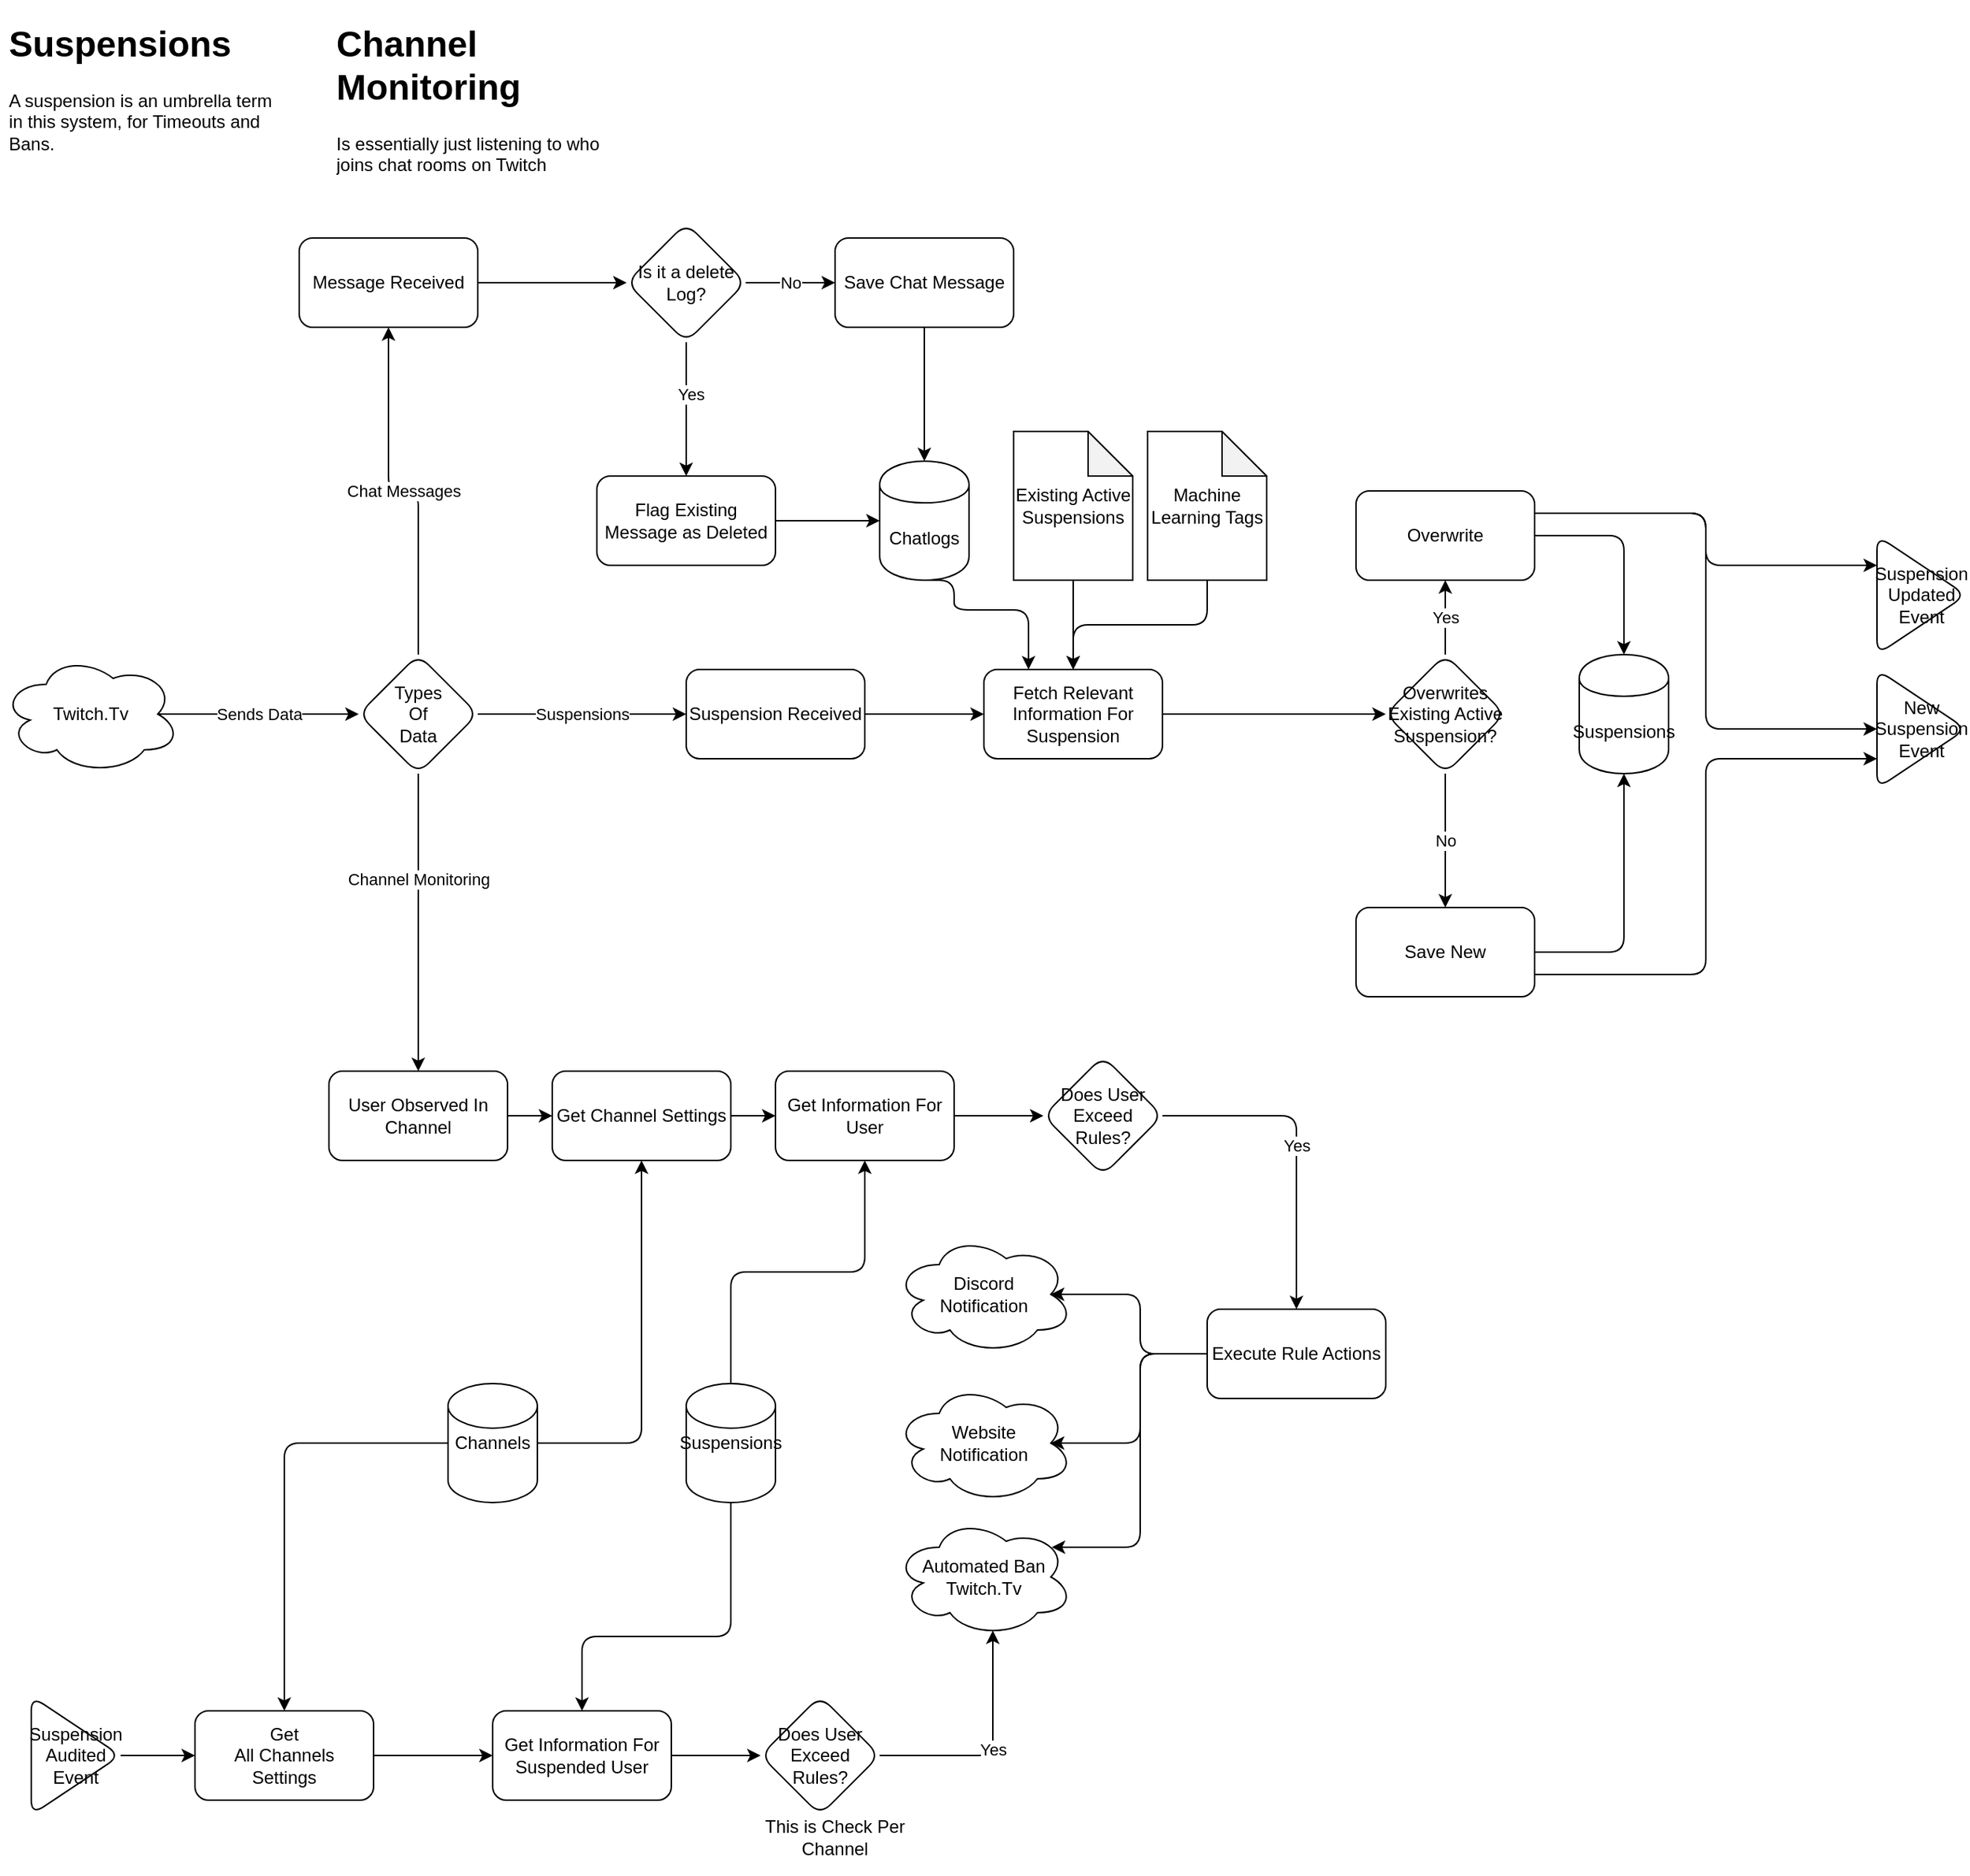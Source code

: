 <mxfile version="13.5.8" type="device"><diagram id="ug4w9c_GWY133pczmPZT" name="Page-1"><mxGraphModel dx="1355" dy="1137" grid="1" gridSize="10" guides="1" tooltips="1" connect="1" arrows="1" fold="1" page="0" pageScale="1" pageWidth="827" pageHeight="1169" background="none" math="0" shadow="0"><root><mxCell id="0"/><mxCell id="1" parent="0"/><mxCell id="sKLDBW4t-el8O_9oRjPh-5" value="Suspensions" style="edgeStyle=orthogonalEdgeStyle;orthogonalLoop=1;jettySize=auto;html=1;exitX=1;exitY=0.5;exitDx=0;exitDy=0;" parent="1" source="sKLDBW4t-el8O_9oRjPh-2" target="sKLDBW4t-el8O_9oRjPh-4" edge="1"><mxGeometry relative="1" as="geometry"><mxPoint x="560" y="420" as="sourcePoint"/></mxGeometry></mxCell><mxCell id="sKLDBW4t-el8O_9oRjPh-7" value="Chat Messages" style="edgeStyle=orthogonalEdgeStyle;orthogonalLoop=1;jettySize=auto;html=1;exitX=0.5;exitY=0;exitDx=0;exitDy=0;" parent="1" source="sKLDBW4t-el8O_9oRjPh-2" target="sKLDBW4t-el8O_9oRjPh-6" edge="1"><mxGeometry relative="1" as="geometry"/></mxCell><mxCell id="sKLDBW4t-el8O_9oRjPh-9" value="" style="edgeStyle=orthogonalEdgeStyle;orthogonalLoop=1;jettySize=auto;html=1;" parent="1" source="sKLDBW4t-el8O_9oRjPh-2" target="sKLDBW4t-el8O_9oRjPh-8" edge="1"><mxGeometry relative="1" as="geometry"/></mxCell><mxCell id="sKLDBW4t-el8O_9oRjPh-10" value="Channel Monitoring" style="edgeLabel;html=1;align=center;verticalAlign=middle;resizable=0;points=[];rounded=1;" parent="sKLDBW4t-el8O_9oRjPh-9" vertex="1" connectable="0"><mxGeometry x="-0.289" relative="1" as="geometry"><mxPoint as="offset"/></mxGeometry></mxCell><mxCell id="sKLDBW4t-el8O_9oRjPh-2" value="Types &lt;br&gt;Of &lt;br&gt;Data" style="rhombus;whiteSpace=wrap;html=1;rounded=1;" parent="1" vertex="1"><mxGeometry x="260" y="260" width="80" height="80" as="geometry"/></mxCell><mxCell id="sKLDBW4t-el8O_9oRjPh-12" value="" style="edgeStyle=orthogonalEdgeStyle;orthogonalLoop=1;jettySize=auto;html=1;" parent="1" source="sKLDBW4t-el8O_9oRjPh-4" target="sKLDBW4t-el8O_9oRjPh-11" edge="1"><mxGeometry relative="1" as="geometry"/></mxCell><mxCell id="sKLDBW4t-el8O_9oRjPh-4" value="Suspension Received" style="whiteSpace=wrap;html=1;rounded=1;" parent="1" vertex="1"><mxGeometry x="480" y="270" width="120" height="60" as="geometry"/></mxCell><mxCell id="sKLDBW4t-el8O_9oRjPh-48" value="" style="edgeStyle=orthogonalEdgeStyle;orthogonalLoop=1;jettySize=auto;html=1;" parent="1" source="sKLDBW4t-el8O_9oRjPh-6" target="sKLDBW4t-el8O_9oRjPh-47" edge="1"><mxGeometry relative="1" as="geometry"/></mxCell><mxCell id="sKLDBW4t-el8O_9oRjPh-6" value="Message Received" style="whiteSpace=wrap;html=1;rounded=1;" parent="1" vertex="1"><mxGeometry x="220" y="-20" width="120" height="60" as="geometry"/></mxCell><mxCell id="sKLDBW4t-el8O_9oRjPh-59" value="" style="edgeStyle=orthogonalEdgeStyle;orthogonalLoop=1;jettySize=auto;html=1;" parent="1" source="sKLDBW4t-el8O_9oRjPh-8" target="sKLDBW4t-el8O_9oRjPh-58" edge="1"><mxGeometry relative="1" as="geometry"/></mxCell><mxCell id="sKLDBW4t-el8O_9oRjPh-8" value="User Observed In Channel" style="whiteSpace=wrap;html=1;rounded=1;" parent="1" vertex="1"><mxGeometry x="240" y="540" width="120" height="60" as="geometry"/></mxCell><mxCell id="sKLDBW4t-el8O_9oRjPh-23" style="edgeStyle=orthogonalEdgeStyle;orthogonalLoop=1;jettySize=auto;html=1;exitX=1;exitY=0.5;exitDx=0;exitDy=0;entryX=0;entryY=0.5;entryDx=0;entryDy=0;" parent="1" source="sKLDBW4t-el8O_9oRjPh-11" target="sKLDBW4t-el8O_9oRjPh-22" edge="1"><mxGeometry relative="1" as="geometry"/></mxCell><mxCell id="sKLDBW4t-el8O_9oRjPh-11" value="Fetch Relevant Information For Suspension" style="whiteSpace=wrap;html=1;rounded=1;" parent="1" vertex="1"><mxGeometry x="680" y="270" width="120" height="60" as="geometry"/></mxCell><mxCell id="sKLDBW4t-el8O_9oRjPh-19" style="edgeStyle=orthogonalEdgeStyle;orthogonalLoop=1;jettySize=auto;html=1;exitX=0.5;exitY=1;exitDx=0;exitDy=0;exitPerimeter=0;entryX=0.5;entryY=0;entryDx=0;entryDy=0;" parent="1" source="sKLDBW4t-el8O_9oRjPh-15" target="sKLDBW4t-el8O_9oRjPh-11" edge="1"><mxGeometry relative="1" as="geometry"/></mxCell><mxCell id="sKLDBW4t-el8O_9oRjPh-15" value="Existing Active Suspensions" style="shape=note;whiteSpace=wrap;html=1;backgroundOutline=1;darkOpacity=0.05;rounded=1;" parent="1" vertex="1"><mxGeometry x="700" y="110" width="80" height="100" as="geometry"/></mxCell><mxCell id="sKLDBW4t-el8O_9oRjPh-21" style="edgeStyle=orthogonalEdgeStyle;orthogonalLoop=1;jettySize=auto;html=1;exitX=0.5;exitY=1;exitDx=0;exitDy=0;exitPerimeter=0;entryX=0.5;entryY=0;entryDx=0;entryDy=0;" parent="1" source="sKLDBW4t-el8O_9oRjPh-20" target="sKLDBW4t-el8O_9oRjPh-11" edge="1"><mxGeometry relative="1" as="geometry"/></mxCell><mxCell id="sKLDBW4t-el8O_9oRjPh-20" value="Machine Learning Tags" style="shape=note;whiteSpace=wrap;html=1;backgroundOutline=1;darkOpacity=0.05;rounded=1;" parent="1" vertex="1"><mxGeometry x="790" y="110" width="80" height="100" as="geometry"/></mxCell><mxCell id="sKLDBW4t-el8O_9oRjPh-26" value="Yes" style="edgeStyle=orthogonalEdgeStyle;orthogonalLoop=1;jettySize=auto;html=1;exitX=0.5;exitY=0;exitDx=0;exitDy=0;entryX=0.5;entryY=1;entryDx=0;entryDy=0;" parent="1" source="sKLDBW4t-el8O_9oRjPh-22" target="sKLDBW4t-el8O_9oRjPh-25" edge="1"><mxGeometry relative="1" as="geometry"/></mxCell><mxCell id="sKLDBW4t-el8O_9oRjPh-28" value="No" style="edgeStyle=orthogonalEdgeStyle;orthogonalLoop=1;jettySize=auto;html=1;" parent="1" source="sKLDBW4t-el8O_9oRjPh-22" target="sKLDBW4t-el8O_9oRjPh-27" edge="1"><mxGeometry relative="1" as="geometry"/></mxCell><mxCell id="sKLDBW4t-el8O_9oRjPh-22" value="Overwrites Existing Active Suspension?" style="rhombus;whiteSpace=wrap;html=1;rounded=1;" parent="1" vertex="1"><mxGeometry x="950" y="260" width="80" height="80" as="geometry"/></mxCell><mxCell id="sKLDBW4t-el8O_9oRjPh-31" style="edgeStyle=orthogonalEdgeStyle;orthogonalLoop=1;jettySize=auto;html=1;exitX=1;exitY=0.5;exitDx=0;exitDy=0;entryX=0.5;entryY=0;entryDx=0;entryDy=0;" parent="1" source="sKLDBW4t-el8O_9oRjPh-25" target="sKLDBW4t-el8O_9oRjPh-29" edge="1"><mxGeometry relative="1" as="geometry"/></mxCell><mxCell id="sKLDBW4t-el8O_9oRjPh-38" style="edgeStyle=orthogonalEdgeStyle;orthogonalLoop=1;jettySize=auto;html=1;exitX=1;exitY=0.25;exitDx=0;exitDy=0;entryX=0;entryY=0.5;entryDx=0;entryDy=0;" parent="1" source="sKLDBW4t-el8O_9oRjPh-25" target="sKLDBW4t-el8O_9oRjPh-36" edge="1"><mxGeometry relative="1" as="geometry"/></mxCell><mxCell id="sKLDBW4t-el8O_9oRjPh-39" style="edgeStyle=orthogonalEdgeStyle;orthogonalLoop=1;jettySize=auto;html=1;exitX=1;exitY=0.25;exitDx=0;exitDy=0;entryX=0;entryY=0.25;entryDx=0;entryDy=0;" parent="1" source="sKLDBW4t-el8O_9oRjPh-25" target="sKLDBW4t-el8O_9oRjPh-37" edge="1"><mxGeometry relative="1" as="geometry"/></mxCell><mxCell id="sKLDBW4t-el8O_9oRjPh-25" value="Overwrite" style="whiteSpace=wrap;html=1;rounded=1;" parent="1" vertex="1"><mxGeometry x="930" y="150" width="120" height="60" as="geometry"/></mxCell><mxCell id="sKLDBW4t-el8O_9oRjPh-30" value="" style="edgeStyle=orthogonalEdgeStyle;orthogonalLoop=1;jettySize=auto;html=1;" parent="1" source="sKLDBW4t-el8O_9oRjPh-27" target="sKLDBW4t-el8O_9oRjPh-29" edge="1"><mxGeometry relative="1" as="geometry"/></mxCell><mxCell id="sKLDBW4t-el8O_9oRjPh-42" style="edgeStyle=orthogonalEdgeStyle;orthogonalLoop=1;jettySize=auto;html=1;exitX=1;exitY=0.75;exitDx=0;exitDy=0;entryX=0;entryY=0.75;entryDx=0;entryDy=0;" parent="1" source="sKLDBW4t-el8O_9oRjPh-27" target="sKLDBW4t-el8O_9oRjPh-36" edge="1"><mxGeometry relative="1" as="geometry"/></mxCell><mxCell id="sKLDBW4t-el8O_9oRjPh-27" value="Save New" style="whiteSpace=wrap;html=1;rounded=1;" parent="1" vertex="1"><mxGeometry x="930" y="430" width="120" height="60" as="geometry"/></mxCell><mxCell id="sKLDBW4t-el8O_9oRjPh-29" value="Suspensions" style="shape=cylinder;whiteSpace=wrap;html=1;boundedLbl=1;backgroundOutline=1;rounded=1;" parent="1" vertex="1"><mxGeometry x="1080" y="260" width="60" height="80" as="geometry"/></mxCell><mxCell id="sKLDBW4t-el8O_9oRjPh-36" value="New Suspension Event" style="triangle;whiteSpace=wrap;html=1;rounded=1;" parent="1" vertex="1"><mxGeometry x="1280" y="270" width="60" height="80" as="geometry"/></mxCell><mxCell id="sKLDBW4t-el8O_9oRjPh-37" value="Suspension Updated Event" style="triangle;whiteSpace=wrap;html=1;rounded=1;" parent="1" vertex="1"><mxGeometry x="1280" y="180" width="60" height="80" as="geometry"/></mxCell><mxCell id="sKLDBW4t-el8O_9oRjPh-50" value="" style="edgeStyle=orthogonalEdgeStyle;orthogonalLoop=1;jettySize=auto;html=1;" parent="1" source="sKLDBW4t-el8O_9oRjPh-47" target="sKLDBW4t-el8O_9oRjPh-49" edge="1"><mxGeometry relative="1" as="geometry"/></mxCell><mxCell id="sKLDBW4t-el8O_9oRjPh-51" value="Yes" style="edgeLabel;html=1;align=center;verticalAlign=middle;resizable=0;points=[];rounded=1;" parent="sKLDBW4t-el8O_9oRjPh-50" vertex="1" connectable="0"><mxGeometry x="-0.222" y="3" relative="1" as="geometry"><mxPoint as="offset"/></mxGeometry></mxCell><mxCell id="sKLDBW4t-el8O_9oRjPh-53" value="No" style="edgeStyle=orthogonalEdgeStyle;orthogonalLoop=1;jettySize=auto;html=1;" parent="1" source="sKLDBW4t-el8O_9oRjPh-47" target="sKLDBW4t-el8O_9oRjPh-52" edge="1"><mxGeometry relative="1" as="geometry"/></mxCell><mxCell id="sKLDBW4t-el8O_9oRjPh-47" value="Is it a delete Log?" style="rhombus;whiteSpace=wrap;html=1;rounded=1;" parent="1" vertex="1"><mxGeometry x="440" y="-30" width="80" height="80" as="geometry"/></mxCell><mxCell id="sKLDBW4t-el8O_9oRjPh-55" value="" style="edgeStyle=orthogonalEdgeStyle;orthogonalLoop=1;jettySize=auto;html=1;" parent="1" source="sKLDBW4t-el8O_9oRjPh-49" target="sKLDBW4t-el8O_9oRjPh-54" edge="1"><mxGeometry relative="1" as="geometry"/></mxCell><mxCell id="sKLDBW4t-el8O_9oRjPh-49" value="Flag Existing Message as Deleted" style="whiteSpace=wrap;html=1;rounded=1;" parent="1" vertex="1"><mxGeometry x="420" y="140" width="120" height="60" as="geometry"/></mxCell><mxCell id="sKLDBW4t-el8O_9oRjPh-56" style="edgeStyle=orthogonalEdgeStyle;orthogonalLoop=1;jettySize=auto;html=1;exitX=0.5;exitY=1;exitDx=0;exitDy=0;entryX=0.5;entryY=0;entryDx=0;entryDy=0;" parent="1" source="sKLDBW4t-el8O_9oRjPh-52" target="sKLDBW4t-el8O_9oRjPh-54" edge="1"><mxGeometry relative="1" as="geometry"/></mxCell><mxCell id="sKLDBW4t-el8O_9oRjPh-52" value="Save Chat Message" style="whiteSpace=wrap;html=1;rounded=1;" parent="1" vertex="1"><mxGeometry x="580" y="-20" width="120" height="60" as="geometry"/></mxCell><mxCell id="sKLDBW4t-el8O_9oRjPh-57" style="edgeStyle=orthogonalEdgeStyle;orthogonalLoop=1;jettySize=auto;html=1;exitX=0.5;exitY=1;exitDx=0;exitDy=0;entryX=0.25;entryY=0;entryDx=0;entryDy=0;" parent="1" source="sKLDBW4t-el8O_9oRjPh-54" target="sKLDBW4t-el8O_9oRjPh-11" edge="1"><mxGeometry relative="1" as="geometry"><Array as="points"><mxPoint x="660" y="230"/><mxPoint x="710" y="230"/></Array></mxGeometry></mxCell><mxCell id="sKLDBW4t-el8O_9oRjPh-54" value="Chatlogs" style="shape=cylinder;whiteSpace=wrap;html=1;boundedLbl=1;backgroundOutline=1;rounded=1;" parent="1" vertex="1"><mxGeometry x="610" y="130" width="60" height="80" as="geometry"/></mxCell><mxCell id="sKLDBW4t-el8O_9oRjPh-61" value="" style="edgeStyle=orthogonalEdgeStyle;orthogonalLoop=1;jettySize=auto;html=1;" parent="1" source="sKLDBW4t-el8O_9oRjPh-58" target="sKLDBW4t-el8O_9oRjPh-60" edge="1"><mxGeometry relative="1" as="geometry"/></mxCell><mxCell id="sKLDBW4t-el8O_9oRjPh-58" value="Get Channel Settings" style="whiteSpace=wrap;html=1;rounded=1;" parent="1" vertex="1"><mxGeometry x="390" y="540" width="120" height="60" as="geometry"/></mxCell><mxCell id="sKLDBW4t-el8O_9oRjPh-63" value="" style="edgeStyle=orthogonalEdgeStyle;orthogonalLoop=1;jettySize=auto;html=1;" parent="1" source="sKLDBW4t-el8O_9oRjPh-60" target="sKLDBW4t-el8O_9oRjPh-62" edge="1"><mxGeometry relative="1" as="geometry"/></mxCell><mxCell id="sKLDBW4t-el8O_9oRjPh-60" value="Get Information For User" style="whiteSpace=wrap;html=1;rounded=1;" parent="1" vertex="1"><mxGeometry x="540" y="540" width="120" height="60" as="geometry"/></mxCell><mxCell id="sKLDBW4t-el8O_9oRjPh-65" value="Yes" style="edgeStyle=orthogonalEdgeStyle;orthogonalLoop=1;jettySize=auto;html=1;" parent="1" source="sKLDBW4t-el8O_9oRjPh-62" target="sKLDBW4t-el8O_9oRjPh-64" edge="1"><mxGeometry relative="1" as="geometry"/></mxCell><mxCell id="sKLDBW4t-el8O_9oRjPh-62" value="Does User Exceed Rules?" style="rhombus;whiteSpace=wrap;html=1;rounded=1;" parent="1" vertex="1"><mxGeometry x="720" y="530" width="80" height="80" as="geometry"/></mxCell><mxCell id="sKLDBW4t-el8O_9oRjPh-69" style="edgeStyle=orthogonalEdgeStyle;orthogonalLoop=1;jettySize=auto;html=1;exitX=0;exitY=0.5;exitDx=0;exitDy=0;entryX=0.875;entryY=0.5;entryDx=0;entryDy=0;entryPerimeter=0;" parent="1" source="sKLDBW4t-el8O_9oRjPh-64" target="sKLDBW4t-el8O_9oRjPh-68" edge="1"><mxGeometry relative="1" as="geometry"/></mxCell><mxCell id="sKLDBW4t-el8O_9oRjPh-71" style="edgeStyle=orthogonalEdgeStyle;orthogonalLoop=1;jettySize=auto;html=1;exitX=0;exitY=0.5;exitDx=0;exitDy=0;entryX=0.875;entryY=0.5;entryDx=0;entryDy=0;entryPerimeter=0;" parent="1" source="sKLDBW4t-el8O_9oRjPh-64" target="sKLDBW4t-el8O_9oRjPh-70" edge="1"><mxGeometry relative="1" as="geometry"/></mxCell><mxCell id="sKLDBW4t-el8O_9oRjPh-92" style="edgeStyle=orthogonalEdgeStyle;orthogonalLoop=1;jettySize=auto;html=1;exitX=0;exitY=0.5;exitDx=0;exitDy=0;entryX=0.88;entryY=0.25;entryDx=0;entryDy=0;entryPerimeter=0;" parent="1" source="sKLDBW4t-el8O_9oRjPh-64" target="sKLDBW4t-el8O_9oRjPh-74" edge="1"><mxGeometry relative="1" as="geometry"><Array as="points"><mxPoint x="785" y="730"/><mxPoint x="785" y="860"/></Array></mxGeometry></mxCell><mxCell id="sKLDBW4t-el8O_9oRjPh-64" value="Execute Rule Actions" style="whiteSpace=wrap;html=1;rounded=1;" parent="1" vertex="1"><mxGeometry x="830" y="700" width="120" height="60" as="geometry"/></mxCell><mxCell id="sKLDBW4t-el8O_9oRjPh-68" value="Discord &lt;br&gt;Notification" style="ellipse;shape=cloud;whiteSpace=wrap;html=1;rounded=1;" parent="1" vertex="1"><mxGeometry x="620" y="650" width="120" height="80" as="geometry"/></mxCell><mxCell id="sKLDBW4t-el8O_9oRjPh-70" value="Website &lt;br&gt;Notification" style="ellipse;shape=cloud;whiteSpace=wrap;html=1;rounded=1;" parent="1" vertex="1"><mxGeometry x="620" y="750" width="120" height="80" as="geometry"/></mxCell><mxCell id="sKLDBW4t-el8O_9oRjPh-73" value="Sends Data" style="edgeStyle=orthogonalEdgeStyle;orthogonalLoop=1;jettySize=auto;html=1;exitX=0.875;exitY=0.5;exitDx=0;exitDy=0;exitPerimeter=0;entryX=0;entryY=0.5;entryDx=0;entryDy=0;" parent="1" source="sKLDBW4t-el8O_9oRjPh-72" target="sKLDBW4t-el8O_9oRjPh-2" edge="1"><mxGeometry relative="1" as="geometry"/></mxCell><mxCell id="sKLDBW4t-el8O_9oRjPh-72" value="Twitch.Tv" style="ellipse;shape=cloud;whiteSpace=wrap;html=1;rounded=1;" parent="1" vertex="1"><mxGeometry x="20" y="260" width="120" height="80" as="geometry"/></mxCell><mxCell id="sKLDBW4t-el8O_9oRjPh-74" value="Automated Ban&lt;br&gt;Twitch.Tv" style="ellipse;shape=cloud;whiteSpace=wrap;html=1;rounded=1;" parent="1" vertex="1"><mxGeometry x="620" y="840" width="120" height="80" as="geometry"/></mxCell><mxCell id="sKLDBW4t-el8O_9oRjPh-86" value="" style="edgeStyle=orthogonalEdgeStyle;orthogonalLoop=1;jettySize=auto;html=1;" parent="1" source="sKLDBW4t-el8O_9oRjPh-84" target="sKLDBW4t-el8O_9oRjPh-85" edge="1"><mxGeometry relative="1" as="geometry"/></mxCell><mxCell id="sKLDBW4t-el8O_9oRjPh-84" value="Suspension Audited Event" style="triangle;whiteSpace=wrap;html=1;rounded=1;" parent="1" vertex="1"><mxGeometry x="40" y="960" width="60" height="80" as="geometry"/></mxCell><mxCell id="sKLDBW4t-el8O_9oRjPh-88" value="" style="edgeStyle=orthogonalEdgeStyle;orthogonalLoop=1;jettySize=auto;html=1;" parent="1" source="sKLDBW4t-el8O_9oRjPh-85" target="sKLDBW4t-el8O_9oRjPh-87" edge="1"><mxGeometry relative="1" as="geometry"/></mxCell><mxCell id="sKLDBW4t-el8O_9oRjPh-85" value="Get &lt;br&gt;All Channels &lt;br&gt;Settings" style="whiteSpace=wrap;html=1;rounded=1;" parent="1" vertex="1"><mxGeometry x="150" y="970" width="120" height="60" as="geometry"/></mxCell><mxCell id="sKLDBW4t-el8O_9oRjPh-90" value="" style="edgeStyle=orthogonalEdgeStyle;orthogonalLoop=1;jettySize=auto;html=1;" parent="1" source="sKLDBW4t-el8O_9oRjPh-87" target="sKLDBW4t-el8O_9oRjPh-89" edge="1"><mxGeometry relative="1" as="geometry"/></mxCell><mxCell id="sKLDBW4t-el8O_9oRjPh-87" value="Get Information For Suspended User" style="whiteSpace=wrap;html=1;rounded=1;" parent="1" vertex="1"><mxGeometry x="350" y="970" width="120" height="60" as="geometry"/></mxCell><mxCell id="sKLDBW4t-el8O_9oRjPh-91" value="Yes" style="edgeStyle=orthogonalEdgeStyle;orthogonalLoop=1;jettySize=auto;html=1;exitX=1;exitY=0.5;exitDx=0;exitDy=0;entryX=0.55;entryY=0.95;entryDx=0;entryDy=0;entryPerimeter=0;" parent="1" source="sKLDBW4t-el8O_9oRjPh-89" target="sKLDBW4t-el8O_9oRjPh-74" edge="1"><mxGeometry relative="1" as="geometry"><Array as="points"><mxPoint x="686" y="1000"/></Array></mxGeometry></mxCell><mxCell id="sKLDBW4t-el8O_9oRjPh-89" value="Does User Exceed Rules?" style="rhombus;whiteSpace=wrap;html=1;rounded=1;" parent="1" vertex="1"><mxGeometry x="530" y="960" width="80" height="80" as="geometry"/></mxCell><mxCell id="sKLDBW4t-el8O_9oRjPh-94" value="This is Check Per Channel" style="text;html=1;strokeColor=none;fillColor=none;align=center;verticalAlign=middle;whiteSpace=wrap;rounded=1;" parent="1" vertex="1"><mxGeometry x="520" y="1030" width="120" height="50" as="geometry"/></mxCell><mxCell id="sKLDBW4t-el8O_9oRjPh-100" value="" style="edgeStyle=orthogonalEdgeStyle;orthogonalLoop=1;jettySize=auto;html=1;entryX=0.5;entryY=1;entryDx=0;entryDy=0;" parent="1" source="sKLDBW4t-el8O_9oRjPh-98" target="sKLDBW4t-el8O_9oRjPh-58" edge="1"><mxGeometry relative="1" as="geometry"><mxPoint x="300" y="670" as="targetPoint"/></mxGeometry></mxCell><mxCell id="sKLDBW4t-el8O_9oRjPh-102" value="" style="edgeStyle=orthogonalEdgeStyle;orthogonalLoop=1;jettySize=auto;html=1;entryX=0.5;entryY=0;entryDx=0;entryDy=0;" parent="1" source="sKLDBW4t-el8O_9oRjPh-98" target="sKLDBW4t-el8O_9oRjPh-85" edge="1"><mxGeometry relative="1" as="geometry"><mxPoint x="300" y="930" as="targetPoint"/></mxGeometry></mxCell><mxCell id="sKLDBW4t-el8O_9oRjPh-98" value="Channels" style="shape=cylinder2;whiteSpace=wrap;html=1;boundedLbl=1;backgroundOutline=1;size=15;rounded=1;" parent="1" vertex="1"><mxGeometry x="320" y="750" width="60" height="80" as="geometry"/></mxCell><mxCell id="sKLDBW4t-el8O_9oRjPh-106" value="" style="edgeStyle=orthogonalEdgeStyle;orthogonalLoop=1;jettySize=auto;html=1;entryX=0.5;entryY=1;entryDx=0;entryDy=0;" parent="1" source="sKLDBW4t-el8O_9oRjPh-103" target="sKLDBW4t-el8O_9oRjPh-60" edge="1"><mxGeometry relative="1" as="geometry"><mxPoint x="510" y="670" as="targetPoint"/></mxGeometry></mxCell><mxCell id="sKLDBW4t-el8O_9oRjPh-108" value="" style="edgeStyle=orthogonalEdgeStyle;orthogonalLoop=1;jettySize=auto;html=1;entryX=0.5;entryY=0;entryDx=0;entryDy=0;" parent="1" source="sKLDBW4t-el8O_9oRjPh-103" target="sKLDBW4t-el8O_9oRjPh-87" edge="1"><mxGeometry relative="1" as="geometry"><mxPoint x="510" y="920" as="targetPoint"/><Array as="points"><mxPoint x="510" y="920"/><mxPoint x="410" y="920"/></Array></mxGeometry></mxCell><mxCell id="sKLDBW4t-el8O_9oRjPh-103" value="Suspensions" style="shape=cylinder2;whiteSpace=wrap;html=1;boundedLbl=1;backgroundOutline=1;size=15;rounded=1;" parent="1" vertex="1"><mxGeometry x="480" y="750" width="60" height="80" as="geometry"/></mxCell><mxCell id="sKLDBW4t-el8O_9oRjPh-109" value="&lt;h1&gt;Suspensions&lt;/h1&gt;&lt;div&gt;A suspension is an umbrella term in this system, for Timeouts and Bans.&amp;nbsp;&lt;br&gt;&lt;/div&gt;" style="text;html=1;strokeColor=none;fillColor=none;spacing=5;spacingTop=-20;whiteSpace=wrap;overflow=hidden;rounded=1;" parent="1" vertex="1"><mxGeometry x="20" y="-170" width="190" height="120" as="geometry"/></mxCell><mxCell id="sKLDBW4t-el8O_9oRjPh-110" value="&lt;h1&gt;Channel Monitoring&lt;/h1&gt;&lt;div&gt;Is essentially just listening to who joins chat rooms on Twitch&lt;/div&gt;" style="text;html=1;strokeColor=none;fillColor=none;spacing=5;spacingTop=-20;whiteSpace=wrap;overflow=hidden;rounded=1;" parent="1" vertex="1"><mxGeometry x="240" y="-170" width="190" height="120" as="geometry"/></mxCell></root></mxGraphModel></diagram></mxfile>